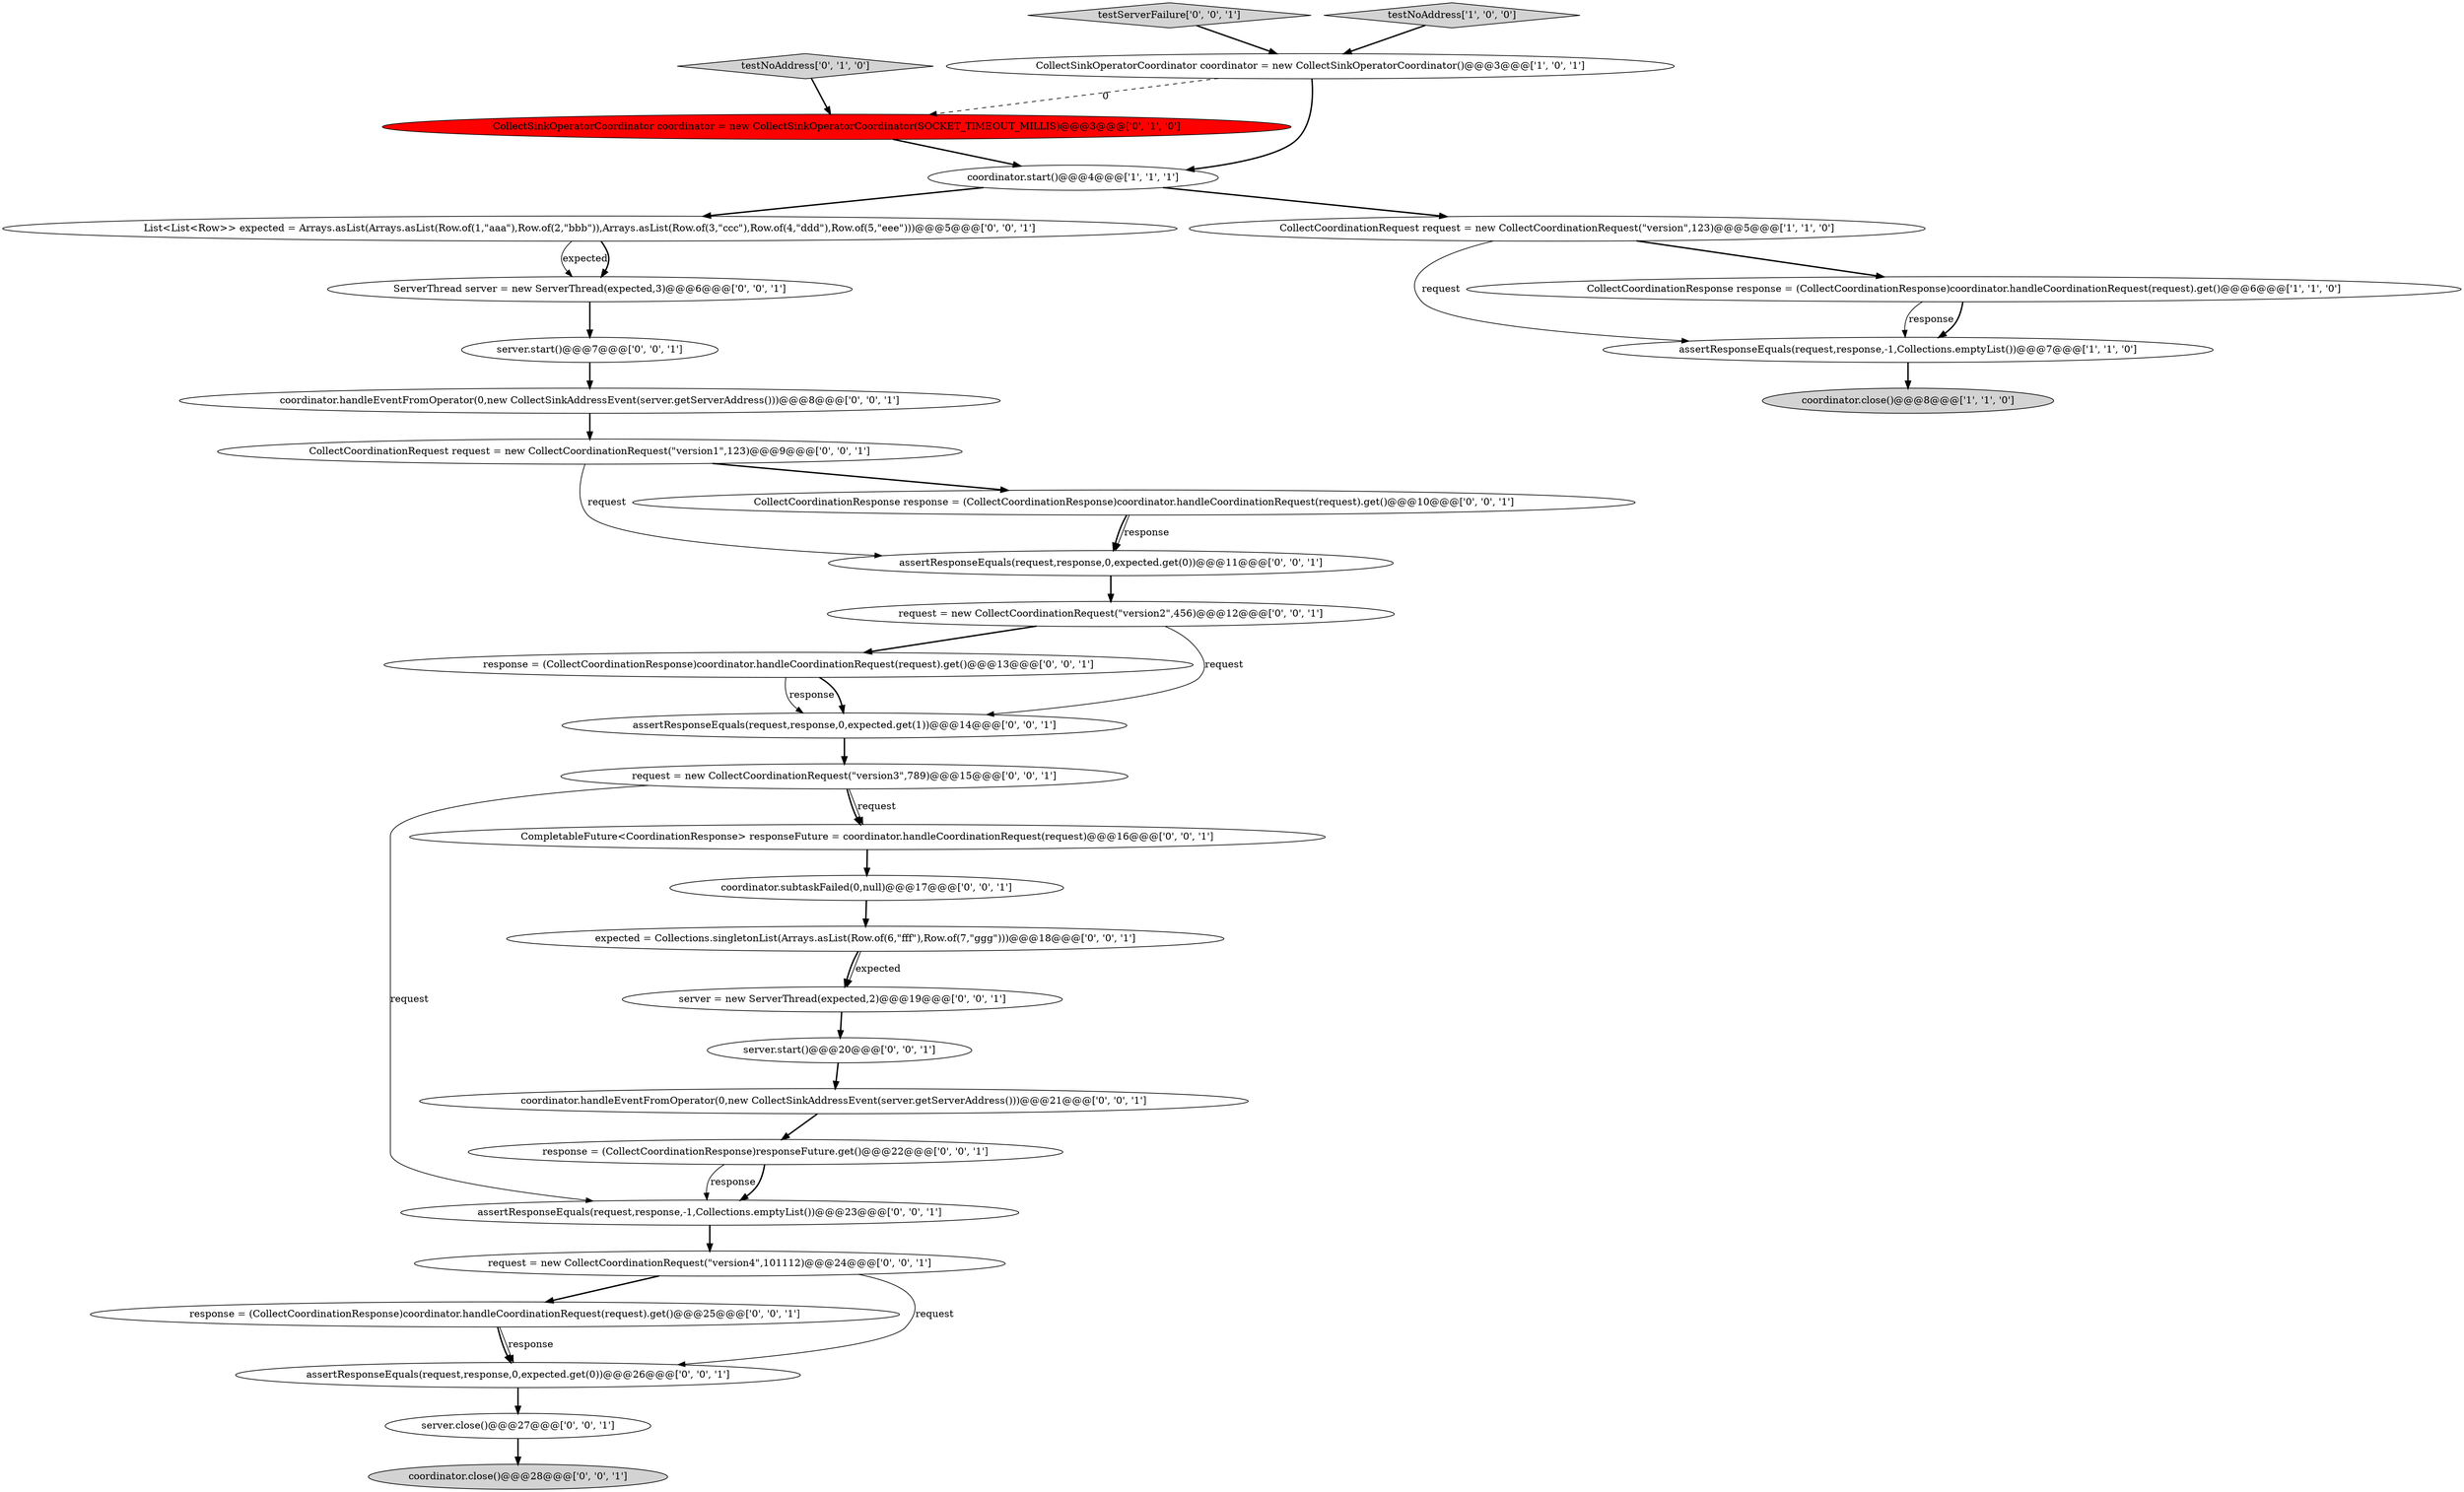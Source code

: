 digraph {
6 [style = filled, label = "CollectSinkOperatorCoordinator coordinator = new CollectSinkOperatorCoordinator()@@@3@@@['1', '0', '1']", fillcolor = white, shape = ellipse image = "AAA0AAABBB1BBB"];
16 [style = filled, label = "server.start()@@@20@@@['0', '0', '1']", fillcolor = white, shape = ellipse image = "AAA0AAABBB3BBB"];
19 [style = filled, label = "coordinator.handleEventFromOperator(0,new CollectSinkAddressEvent(server.getServerAddress()))@@@8@@@['0', '0', '1']", fillcolor = white, shape = ellipse image = "AAA0AAABBB3BBB"];
9 [style = filled, label = "testServerFailure['0', '0', '1']", fillcolor = lightgray, shape = diamond image = "AAA0AAABBB3BBB"];
14 [style = filled, label = "assertResponseEquals(request,response,-1,Collections.emptyList())@@@23@@@['0', '0', '1']", fillcolor = white, shape = ellipse image = "AAA0AAABBB3BBB"];
20 [style = filled, label = "server.close()@@@27@@@['0', '0', '1']", fillcolor = white, shape = ellipse image = "AAA0AAABBB3BBB"];
8 [style = filled, label = "testNoAddress['0', '1', '0']", fillcolor = lightgray, shape = diamond image = "AAA0AAABBB2BBB"];
10 [style = filled, label = "assertResponseEquals(request,response,0,expected.get(0))@@@11@@@['0', '0', '1']", fillcolor = white, shape = ellipse image = "AAA0AAABBB3BBB"];
28 [style = filled, label = "List<List<Row>> expected = Arrays.asList(Arrays.asList(Row.of(1,\"aaa\"),Row.of(2,\"bbb\")),Arrays.asList(Row.of(3,\"ccc\"),Row.of(4,\"ddd\"),Row.of(5,\"eee\")))@@@5@@@['0', '0', '1']", fillcolor = white, shape = ellipse image = "AAA0AAABBB3BBB"];
25 [style = filled, label = "CompletableFuture<CoordinationResponse> responseFuture = coordinator.handleCoordinationRequest(request)@@@16@@@['0', '0', '1']", fillcolor = white, shape = ellipse image = "AAA0AAABBB3BBB"];
4 [style = filled, label = "assertResponseEquals(request,response,-1,Collections.emptyList())@@@7@@@['1', '1', '0']", fillcolor = white, shape = ellipse image = "AAA0AAABBB1BBB"];
13 [style = filled, label = "request = new CollectCoordinationRequest(\"version4\",101112)@@@24@@@['0', '0', '1']", fillcolor = white, shape = ellipse image = "AAA0AAABBB3BBB"];
1 [style = filled, label = "CollectCoordinationRequest request = new CollectCoordinationRequest(\"version\",123)@@@5@@@['1', '1', '0']", fillcolor = white, shape = ellipse image = "AAA0AAABBB1BBB"];
21 [style = filled, label = "request = new CollectCoordinationRequest(\"version3\",789)@@@15@@@['0', '0', '1']", fillcolor = white, shape = ellipse image = "AAA0AAABBB3BBB"];
15 [style = filled, label = "response = (CollectCoordinationResponse)coordinator.handleCoordinationRequest(request).get()@@@13@@@['0', '0', '1']", fillcolor = white, shape = ellipse image = "AAA0AAABBB3BBB"];
2 [style = filled, label = "testNoAddress['1', '0', '0']", fillcolor = lightgray, shape = diamond image = "AAA0AAABBB1BBB"];
7 [style = filled, label = "CollectSinkOperatorCoordinator coordinator = new CollectSinkOperatorCoordinator(SOCKET_TIMEOUT_MILLIS)@@@3@@@['0', '1', '0']", fillcolor = red, shape = ellipse image = "AAA1AAABBB2BBB"];
18 [style = filled, label = "server = new ServerThread(expected,2)@@@19@@@['0', '0', '1']", fillcolor = white, shape = ellipse image = "AAA0AAABBB3BBB"];
27 [style = filled, label = "coordinator.handleEventFromOperator(0,new CollectSinkAddressEvent(server.getServerAddress()))@@@21@@@['0', '0', '1']", fillcolor = white, shape = ellipse image = "AAA0AAABBB3BBB"];
0 [style = filled, label = "CollectCoordinationResponse response = (CollectCoordinationResponse)coordinator.handleCoordinationRequest(request).get()@@@6@@@['1', '1', '0']", fillcolor = white, shape = ellipse image = "AAA0AAABBB1BBB"];
12 [style = filled, label = "coordinator.subtaskFailed(0,null)@@@17@@@['0', '0', '1']", fillcolor = white, shape = ellipse image = "AAA0AAABBB3BBB"];
5 [style = filled, label = "coordinator.start()@@@4@@@['1', '1', '1']", fillcolor = white, shape = ellipse image = "AAA0AAABBB1BBB"];
23 [style = filled, label = "response = (CollectCoordinationResponse)responseFuture.get()@@@22@@@['0', '0', '1']", fillcolor = white, shape = ellipse image = "AAA0AAABBB3BBB"];
22 [style = filled, label = "response = (CollectCoordinationResponse)coordinator.handleCoordinationRequest(request).get()@@@25@@@['0', '0', '1']", fillcolor = white, shape = ellipse image = "AAA0AAABBB3BBB"];
11 [style = filled, label = "server.start()@@@7@@@['0', '0', '1']", fillcolor = white, shape = ellipse image = "AAA0AAABBB3BBB"];
30 [style = filled, label = "expected = Collections.singletonList(Arrays.asList(Row.of(6,\"fff\"),Row.of(7,\"ggg\")))@@@18@@@['0', '0', '1']", fillcolor = white, shape = ellipse image = "AAA0AAABBB3BBB"];
24 [style = filled, label = "assertResponseEquals(request,response,0,expected.get(1))@@@14@@@['0', '0', '1']", fillcolor = white, shape = ellipse image = "AAA0AAABBB3BBB"];
29 [style = filled, label = "CollectCoordinationRequest request = new CollectCoordinationRequest(\"version1\",123)@@@9@@@['0', '0', '1']", fillcolor = white, shape = ellipse image = "AAA0AAABBB3BBB"];
3 [style = filled, label = "coordinator.close()@@@8@@@['1', '1', '0']", fillcolor = lightgray, shape = ellipse image = "AAA0AAABBB1BBB"];
26 [style = filled, label = "assertResponseEquals(request,response,0,expected.get(0))@@@26@@@['0', '0', '1']", fillcolor = white, shape = ellipse image = "AAA0AAABBB3BBB"];
32 [style = filled, label = "ServerThread server = new ServerThread(expected,3)@@@6@@@['0', '0', '1']", fillcolor = white, shape = ellipse image = "AAA0AAABBB3BBB"];
31 [style = filled, label = "coordinator.close()@@@28@@@['0', '0', '1']", fillcolor = lightgray, shape = ellipse image = "AAA0AAABBB3BBB"];
17 [style = filled, label = "CollectCoordinationResponse response = (CollectCoordinationResponse)coordinator.handleCoordinationRequest(request).get()@@@10@@@['0', '0', '1']", fillcolor = white, shape = ellipse image = "AAA0AAABBB3BBB"];
33 [style = filled, label = "request = new CollectCoordinationRequest(\"version2\",456)@@@12@@@['0', '0', '1']", fillcolor = white, shape = ellipse image = "AAA0AAABBB3BBB"];
21->14 [style = solid, label="request"];
28->32 [style = solid, label="expected"];
17->10 [style = bold, label=""];
22->26 [style = bold, label=""];
4->3 [style = bold, label=""];
0->4 [style = solid, label="response"];
23->14 [style = solid, label="response"];
1->4 [style = solid, label="request"];
29->17 [style = bold, label=""];
16->27 [style = bold, label=""];
33->15 [style = bold, label=""];
2->6 [style = bold, label=""];
6->7 [style = dashed, label="0"];
19->29 [style = bold, label=""];
12->30 [style = bold, label=""];
20->31 [style = bold, label=""];
1->0 [style = bold, label=""];
21->25 [style = bold, label=""];
11->19 [style = bold, label=""];
5->28 [style = bold, label=""];
30->18 [style = bold, label=""];
8->7 [style = bold, label=""];
9->6 [style = bold, label=""];
28->32 [style = bold, label=""];
23->14 [style = bold, label=""];
22->26 [style = solid, label="response"];
15->24 [style = solid, label="response"];
5->1 [style = bold, label=""];
6->5 [style = bold, label=""];
7->5 [style = bold, label=""];
30->18 [style = solid, label="expected"];
24->21 [style = bold, label=""];
25->12 [style = bold, label=""];
0->4 [style = bold, label=""];
15->24 [style = bold, label=""];
27->23 [style = bold, label=""];
10->33 [style = bold, label=""];
33->24 [style = solid, label="request"];
13->22 [style = bold, label=""];
17->10 [style = solid, label="response"];
14->13 [style = bold, label=""];
32->11 [style = bold, label=""];
29->10 [style = solid, label="request"];
21->25 [style = solid, label="request"];
13->26 [style = solid, label="request"];
26->20 [style = bold, label=""];
18->16 [style = bold, label=""];
}
